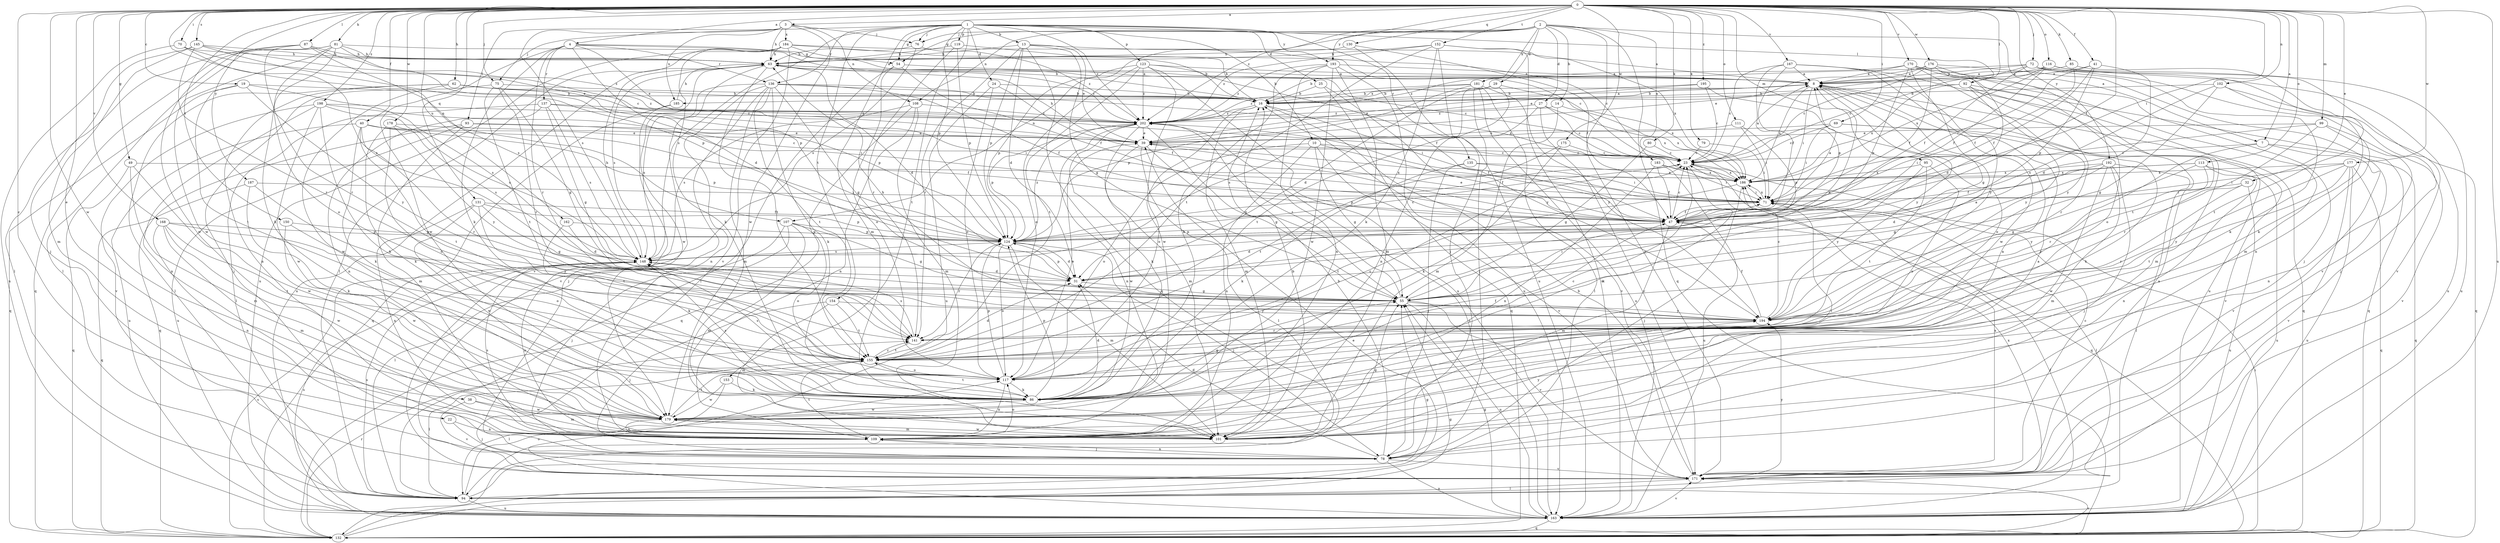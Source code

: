strict digraph  {
0;
1;
2;
3;
4;
7;
8;
10;
13;
14;
16;
19;
22;
23;
24;
25;
27;
29;
31;
32;
38;
39;
40;
41;
47;
49;
54;
55;
62;
63;
69;
70;
71;
72;
75;
76;
78;
79;
80;
81;
85;
86;
87;
92;
93;
94;
95;
99;
101;
102;
107;
108;
109;
111;
113;
116;
117;
119;
123;
124;
130;
131;
132;
135;
136;
137;
141;
145;
148;
150;
152;
153;
154;
155;
162;
163;
167;
168;
170;
171;
175;
176;
177;
178;
179;
181;
183;
184;
185;
186;
187;
192;
193;
194;
195;
198;
202;
0 -> 3  [label=a];
0 -> 4  [label=a];
0 -> 7  [label=a];
0 -> 19  [label=c];
0 -> 22  [label=c];
0 -> 32  [label=e];
0 -> 38  [label=e];
0 -> 40  [label=f];
0 -> 41  [label=f];
0 -> 47  [label=f];
0 -> 49  [label=g];
0 -> 62  [label=h];
0 -> 69  [label=i];
0 -> 70  [label=i];
0 -> 71  [label=i];
0 -> 72  [label=j];
0 -> 75  [label=j];
0 -> 79  [label=k];
0 -> 80  [label=k];
0 -> 81  [label=k];
0 -> 85  [label=k];
0 -> 87  [label=l];
0 -> 92  [label=l];
0 -> 95  [label=m];
0 -> 99  [label=m];
0 -> 102  [label=n];
0 -> 107  [label=n];
0 -> 111  [label=o];
0 -> 113  [label=o];
0 -> 116  [label=o];
0 -> 130  [label=q];
0 -> 131  [label=q];
0 -> 145  [label=s];
0 -> 150  [label=t];
0 -> 152  [label=t];
0 -> 162  [label=u];
0 -> 163  [label=u];
0 -> 167  [label=v];
0 -> 168  [label=v];
0 -> 170  [label=v];
0 -> 175  [label=w];
0 -> 176  [label=w];
0 -> 177  [label=w];
0 -> 178  [label=w];
0 -> 179  [label=w];
0 -> 187  [label=y];
0 -> 192  [label=y];
0 -> 195  [label=z];
0 -> 198  [label=z];
0 -> 202  [label=z];
1 -> 10  [label=b];
1 -> 13  [label=b];
1 -> 24  [label=d];
1 -> 25  [label=d];
1 -> 54  [label=g];
1 -> 75  [label=j];
1 -> 76  [label=j];
1 -> 92  [label=l];
1 -> 101  [label=m];
1 -> 119  [label=p];
1 -> 123  [label=p];
1 -> 124  [label=p];
1 -> 135  [label=r];
1 -> 136  [label=r];
1 -> 148  [label=s];
1 -> 153  [label=t];
1 -> 154  [label=t];
1 -> 193  [label=y];
1 -> 202  [label=z];
2 -> 7  [label=a];
2 -> 14  [label=b];
2 -> 27  [label=d];
2 -> 29  [label=d];
2 -> 54  [label=g];
2 -> 76  [label=j];
2 -> 107  [label=n];
2 -> 108  [label=n];
2 -> 132  [label=q];
2 -> 171  [label=v];
2 -> 181  [label=x];
2 -> 183  [label=x];
2 -> 193  [label=y];
3 -> 63  [label=h];
3 -> 76  [label=j];
3 -> 93  [label=l];
3 -> 108  [label=n];
3 -> 148  [label=s];
3 -> 179  [label=w];
3 -> 184  [label=x];
3 -> 185  [label=x];
4 -> 8  [label=a];
4 -> 31  [label=d];
4 -> 39  [label=e];
4 -> 54  [label=g];
4 -> 86  [label=k];
4 -> 136  [label=r];
4 -> 137  [label=r];
4 -> 141  [label=r];
4 -> 179  [label=w];
7 -> 23  [label=c];
7 -> 132  [label=q];
7 -> 141  [label=r];
7 -> 171  [label=v];
8 -> 16  [label=b];
8 -> 71  [label=i];
8 -> 132  [label=q];
8 -> 185  [label=x];
8 -> 186  [label=x];
8 -> 194  [label=y];
10 -> 23  [label=c];
10 -> 47  [label=f];
10 -> 55  [label=g];
10 -> 109  [label=n];
10 -> 117  [label=o];
10 -> 171  [label=v];
13 -> 23  [label=c];
13 -> 31  [label=d];
13 -> 39  [label=e];
13 -> 55  [label=g];
13 -> 63  [label=h];
13 -> 124  [label=p];
13 -> 132  [label=q];
13 -> 141  [label=r];
14 -> 101  [label=m];
14 -> 186  [label=x];
14 -> 202  [label=z];
16 -> 8  [label=a];
16 -> 71  [label=i];
16 -> 101  [label=m];
16 -> 117  [label=o];
16 -> 171  [label=v];
16 -> 202  [label=z];
19 -> 16  [label=b];
19 -> 132  [label=q];
19 -> 148  [label=s];
19 -> 155  [label=t];
19 -> 194  [label=y];
22 -> 78  [label=j];
22 -> 109  [label=n];
23 -> 8  [label=a];
23 -> 86  [label=k];
23 -> 124  [label=p];
23 -> 132  [label=q];
23 -> 186  [label=x];
24 -> 16  [label=b];
24 -> 47  [label=f];
24 -> 117  [label=o];
24 -> 163  [label=u];
25 -> 16  [label=b];
25 -> 132  [label=q];
25 -> 194  [label=y];
27 -> 23  [label=c];
27 -> 148  [label=s];
27 -> 171  [label=v];
27 -> 186  [label=x];
27 -> 202  [label=z];
29 -> 16  [label=b];
29 -> 31  [label=d];
29 -> 109  [label=n];
29 -> 155  [label=t];
29 -> 186  [label=x];
31 -> 55  [label=g];
31 -> 124  [label=p];
32 -> 71  [label=i];
32 -> 141  [label=r];
32 -> 163  [label=u];
32 -> 194  [label=y];
38 -> 101  [label=m];
38 -> 171  [label=v];
38 -> 179  [label=w];
39 -> 23  [label=c];
39 -> 55  [label=g];
39 -> 63  [label=h];
39 -> 71  [label=i];
39 -> 94  [label=l];
39 -> 179  [label=w];
40 -> 39  [label=e];
40 -> 47  [label=f];
40 -> 86  [label=k];
40 -> 124  [label=p];
40 -> 141  [label=r];
40 -> 155  [label=t];
40 -> 163  [label=u];
41 -> 8  [label=a];
41 -> 31  [label=d];
41 -> 47  [label=f];
41 -> 71  [label=i];
41 -> 124  [label=p];
47 -> 8  [label=a];
47 -> 23  [label=c];
47 -> 31  [label=d];
47 -> 39  [label=e];
47 -> 101  [label=m];
47 -> 124  [label=p];
49 -> 101  [label=m];
49 -> 132  [label=q];
49 -> 179  [label=w];
49 -> 186  [label=x];
54 -> 8  [label=a];
54 -> 47  [label=f];
54 -> 94  [label=l];
54 -> 117  [label=o];
55 -> 8  [label=a];
55 -> 71  [label=i];
55 -> 163  [label=u];
55 -> 171  [label=v];
55 -> 194  [label=y];
55 -> 202  [label=z];
62 -> 16  [label=b];
62 -> 94  [label=l];
62 -> 109  [label=n];
62 -> 124  [label=p];
62 -> 179  [label=w];
62 -> 202  [label=z];
63 -> 8  [label=a];
63 -> 23  [label=c];
63 -> 31  [label=d];
63 -> 148  [label=s];
63 -> 155  [label=t];
63 -> 163  [label=u];
63 -> 171  [label=v];
63 -> 179  [label=w];
63 -> 202  [label=z];
69 -> 23  [label=c];
69 -> 39  [label=e];
69 -> 71  [label=i];
69 -> 86  [label=k];
69 -> 171  [label=v];
70 -> 39  [label=e];
70 -> 63  [label=h];
70 -> 148  [label=s];
70 -> 163  [label=u];
71 -> 47  [label=f];
71 -> 94  [label=l];
71 -> 186  [label=x];
72 -> 8  [label=a];
72 -> 39  [label=e];
72 -> 47  [label=f];
72 -> 86  [label=k];
72 -> 109  [label=n];
72 -> 163  [label=u];
72 -> 171  [label=v];
72 -> 202  [label=z];
75 -> 16  [label=b];
75 -> 55  [label=g];
75 -> 78  [label=j];
75 -> 141  [label=r];
75 -> 155  [label=t];
76 -> 63  [label=h];
76 -> 148  [label=s];
76 -> 202  [label=z];
78 -> 16  [label=b];
78 -> 31  [label=d];
78 -> 109  [label=n];
78 -> 163  [label=u];
78 -> 171  [label=v];
79 -> 23  [label=c];
79 -> 71  [label=i];
80 -> 23  [label=c];
80 -> 55  [label=g];
81 -> 16  [label=b];
81 -> 63  [label=h];
81 -> 86  [label=k];
81 -> 94  [label=l];
81 -> 117  [label=o];
81 -> 124  [label=p];
81 -> 132  [label=q];
81 -> 179  [label=w];
85 -> 8  [label=a];
85 -> 47  [label=f];
85 -> 155  [label=t];
86 -> 23  [label=c];
86 -> 31  [label=d];
86 -> 55  [label=g];
86 -> 124  [label=p];
86 -> 148  [label=s];
86 -> 155  [label=t];
86 -> 179  [label=w];
87 -> 63  [label=h];
87 -> 94  [label=l];
87 -> 141  [label=r];
87 -> 148  [label=s];
87 -> 179  [label=w];
87 -> 202  [label=z];
92 -> 16  [label=b];
92 -> 101  [label=m];
92 -> 132  [label=q];
92 -> 141  [label=r];
92 -> 186  [label=x];
92 -> 194  [label=y];
93 -> 23  [label=c];
93 -> 39  [label=e];
93 -> 101  [label=m];
93 -> 132  [label=q];
93 -> 163  [label=u];
94 -> 55  [label=g];
94 -> 117  [label=o];
94 -> 148  [label=s];
94 -> 163  [label=u];
94 -> 186  [label=x];
95 -> 117  [label=o];
95 -> 155  [label=t];
95 -> 186  [label=x];
95 -> 194  [label=y];
99 -> 39  [label=e];
99 -> 71  [label=i];
99 -> 109  [label=n];
99 -> 141  [label=r];
99 -> 171  [label=v];
101 -> 8  [label=a];
101 -> 16  [label=b];
101 -> 55  [label=g];
101 -> 179  [label=w];
101 -> 194  [label=y];
102 -> 16  [label=b];
102 -> 55  [label=g];
102 -> 78  [label=j];
102 -> 132  [label=q];
102 -> 148  [label=s];
107 -> 55  [label=g];
107 -> 78  [label=j];
107 -> 94  [label=l];
107 -> 101  [label=m];
107 -> 117  [label=o];
107 -> 124  [label=p];
108 -> 101  [label=m];
108 -> 109  [label=n];
108 -> 132  [label=q];
108 -> 148  [label=s];
108 -> 202  [label=z];
109 -> 78  [label=j];
109 -> 117  [label=o];
109 -> 148  [label=s];
109 -> 155  [label=t];
111 -> 39  [label=e];
111 -> 71  [label=i];
111 -> 124  [label=p];
113 -> 47  [label=f];
113 -> 55  [label=g];
113 -> 109  [label=n];
113 -> 163  [label=u];
113 -> 186  [label=x];
113 -> 194  [label=y];
116 -> 8  [label=a];
116 -> 23  [label=c];
116 -> 47  [label=f];
116 -> 86  [label=k];
116 -> 163  [label=u];
116 -> 186  [label=x];
117 -> 23  [label=c];
117 -> 39  [label=e];
117 -> 47  [label=f];
117 -> 86  [label=k];
117 -> 109  [label=n];
117 -> 124  [label=p];
117 -> 148  [label=s];
119 -> 16  [label=b];
119 -> 63  [label=h];
119 -> 124  [label=p];
119 -> 141  [label=r];
123 -> 8  [label=a];
123 -> 47  [label=f];
123 -> 117  [label=o];
123 -> 124  [label=p];
123 -> 155  [label=t];
123 -> 163  [label=u];
123 -> 179  [label=w];
123 -> 202  [label=z];
124 -> 23  [label=c];
124 -> 31  [label=d];
124 -> 78  [label=j];
124 -> 101  [label=m];
124 -> 117  [label=o];
124 -> 141  [label=r];
124 -> 148  [label=s];
124 -> 202  [label=z];
130 -> 47  [label=f];
130 -> 63  [label=h];
130 -> 163  [label=u];
131 -> 47  [label=f];
131 -> 55  [label=g];
131 -> 109  [label=n];
131 -> 124  [label=p];
131 -> 155  [label=t];
131 -> 179  [label=w];
132 -> 39  [label=e];
132 -> 55  [label=g];
132 -> 71  [label=i];
132 -> 141  [label=r];
132 -> 148  [label=s];
132 -> 171  [label=v];
135 -> 71  [label=i];
135 -> 78  [label=j];
135 -> 86  [label=k];
135 -> 186  [label=x];
136 -> 16  [label=b];
136 -> 47  [label=f];
136 -> 55  [label=g];
136 -> 86  [label=k];
136 -> 101  [label=m];
136 -> 109  [label=n];
136 -> 148  [label=s];
136 -> 155  [label=t];
136 -> 171  [label=v];
136 -> 186  [label=x];
137 -> 55  [label=g];
137 -> 71  [label=i];
137 -> 94  [label=l];
137 -> 109  [label=n];
137 -> 148  [label=s];
137 -> 202  [label=z];
141 -> 148  [label=s];
141 -> 155  [label=t];
145 -> 23  [label=c];
145 -> 63  [label=h];
145 -> 78  [label=j];
145 -> 101  [label=m];
145 -> 124  [label=p];
145 -> 141  [label=r];
148 -> 31  [label=d];
148 -> 63  [label=h];
148 -> 109  [label=n];
150 -> 117  [label=o];
150 -> 124  [label=p];
150 -> 179  [label=w];
152 -> 63  [label=h];
152 -> 78  [label=j];
152 -> 86  [label=k];
152 -> 155  [label=t];
152 -> 163  [label=u];
152 -> 186  [label=x];
152 -> 202  [label=z];
153 -> 86  [label=k];
153 -> 94  [label=l];
153 -> 179  [label=w];
154 -> 78  [label=j];
154 -> 101  [label=m];
154 -> 155  [label=t];
154 -> 194  [label=y];
155 -> 31  [label=d];
155 -> 94  [label=l];
155 -> 117  [label=o];
155 -> 141  [label=r];
162 -> 31  [label=d];
162 -> 86  [label=k];
162 -> 124  [label=p];
163 -> 47  [label=f];
163 -> 55  [label=g];
163 -> 132  [label=q];
163 -> 148  [label=s];
163 -> 171  [label=v];
163 -> 202  [label=z];
167 -> 8  [label=a];
167 -> 23  [label=c];
167 -> 47  [label=f];
167 -> 124  [label=p];
167 -> 163  [label=u];
167 -> 179  [label=w];
167 -> 194  [label=y];
168 -> 101  [label=m];
168 -> 109  [label=n];
168 -> 124  [label=p];
168 -> 155  [label=t];
168 -> 179  [label=w];
168 -> 194  [label=y];
170 -> 8  [label=a];
170 -> 16  [label=b];
170 -> 55  [label=g];
170 -> 78  [label=j];
170 -> 101  [label=m];
170 -> 117  [label=o];
170 -> 124  [label=p];
170 -> 194  [label=y];
171 -> 8  [label=a];
171 -> 16  [label=b];
171 -> 23  [label=c];
171 -> 94  [label=l];
171 -> 186  [label=x];
171 -> 194  [label=y];
175 -> 23  [label=c];
175 -> 86  [label=k];
175 -> 155  [label=t];
176 -> 8  [label=a];
176 -> 23  [label=c];
176 -> 31  [label=d];
176 -> 39  [label=e];
176 -> 47  [label=f];
176 -> 155  [label=t];
176 -> 171  [label=v];
177 -> 71  [label=i];
177 -> 132  [label=q];
177 -> 155  [label=t];
177 -> 163  [label=u];
177 -> 171  [label=v];
177 -> 186  [label=x];
177 -> 194  [label=y];
178 -> 39  [label=e];
178 -> 86  [label=k];
178 -> 117  [label=o];
178 -> 148  [label=s];
178 -> 194  [label=y];
179 -> 8  [label=a];
179 -> 71  [label=i];
179 -> 101  [label=m];
179 -> 109  [label=n];
179 -> 155  [label=t];
181 -> 16  [label=b];
181 -> 78  [label=j];
181 -> 94  [label=l];
181 -> 124  [label=p];
181 -> 163  [label=u];
181 -> 194  [label=y];
181 -> 202  [label=z];
183 -> 47  [label=f];
183 -> 71  [label=i];
183 -> 109  [label=n];
183 -> 163  [label=u];
183 -> 186  [label=x];
184 -> 8  [label=a];
184 -> 16  [label=b];
184 -> 23  [label=c];
184 -> 63  [label=h];
184 -> 86  [label=k];
184 -> 94  [label=l];
184 -> 163  [label=u];
184 -> 171  [label=v];
185 -> 63  [label=h];
185 -> 78  [label=j];
185 -> 132  [label=q];
186 -> 71  [label=i];
186 -> 78  [label=j];
186 -> 155  [label=t];
187 -> 71  [label=i];
187 -> 86  [label=k];
187 -> 132  [label=q];
187 -> 155  [label=t];
192 -> 31  [label=d];
192 -> 55  [label=g];
192 -> 78  [label=j];
192 -> 94  [label=l];
192 -> 101  [label=m];
192 -> 179  [label=w];
192 -> 186  [label=x];
193 -> 8  [label=a];
193 -> 86  [label=k];
193 -> 101  [label=m];
193 -> 109  [label=n];
193 -> 163  [label=u];
193 -> 179  [label=w];
193 -> 202  [label=z];
194 -> 8  [label=a];
194 -> 23  [label=c];
194 -> 47  [label=f];
194 -> 63  [label=h];
194 -> 141  [label=r];
195 -> 16  [label=b];
195 -> 23  [label=c];
195 -> 39  [label=e];
195 -> 117  [label=o];
198 -> 71  [label=i];
198 -> 86  [label=k];
198 -> 109  [label=n];
198 -> 148  [label=s];
198 -> 171  [label=v];
198 -> 179  [label=w];
198 -> 202  [label=z];
202 -> 39  [label=e];
202 -> 47  [label=f];
202 -> 55  [label=g];
202 -> 86  [label=k];
202 -> 101  [label=m];
202 -> 109  [label=n];
202 -> 124  [label=p];
}

